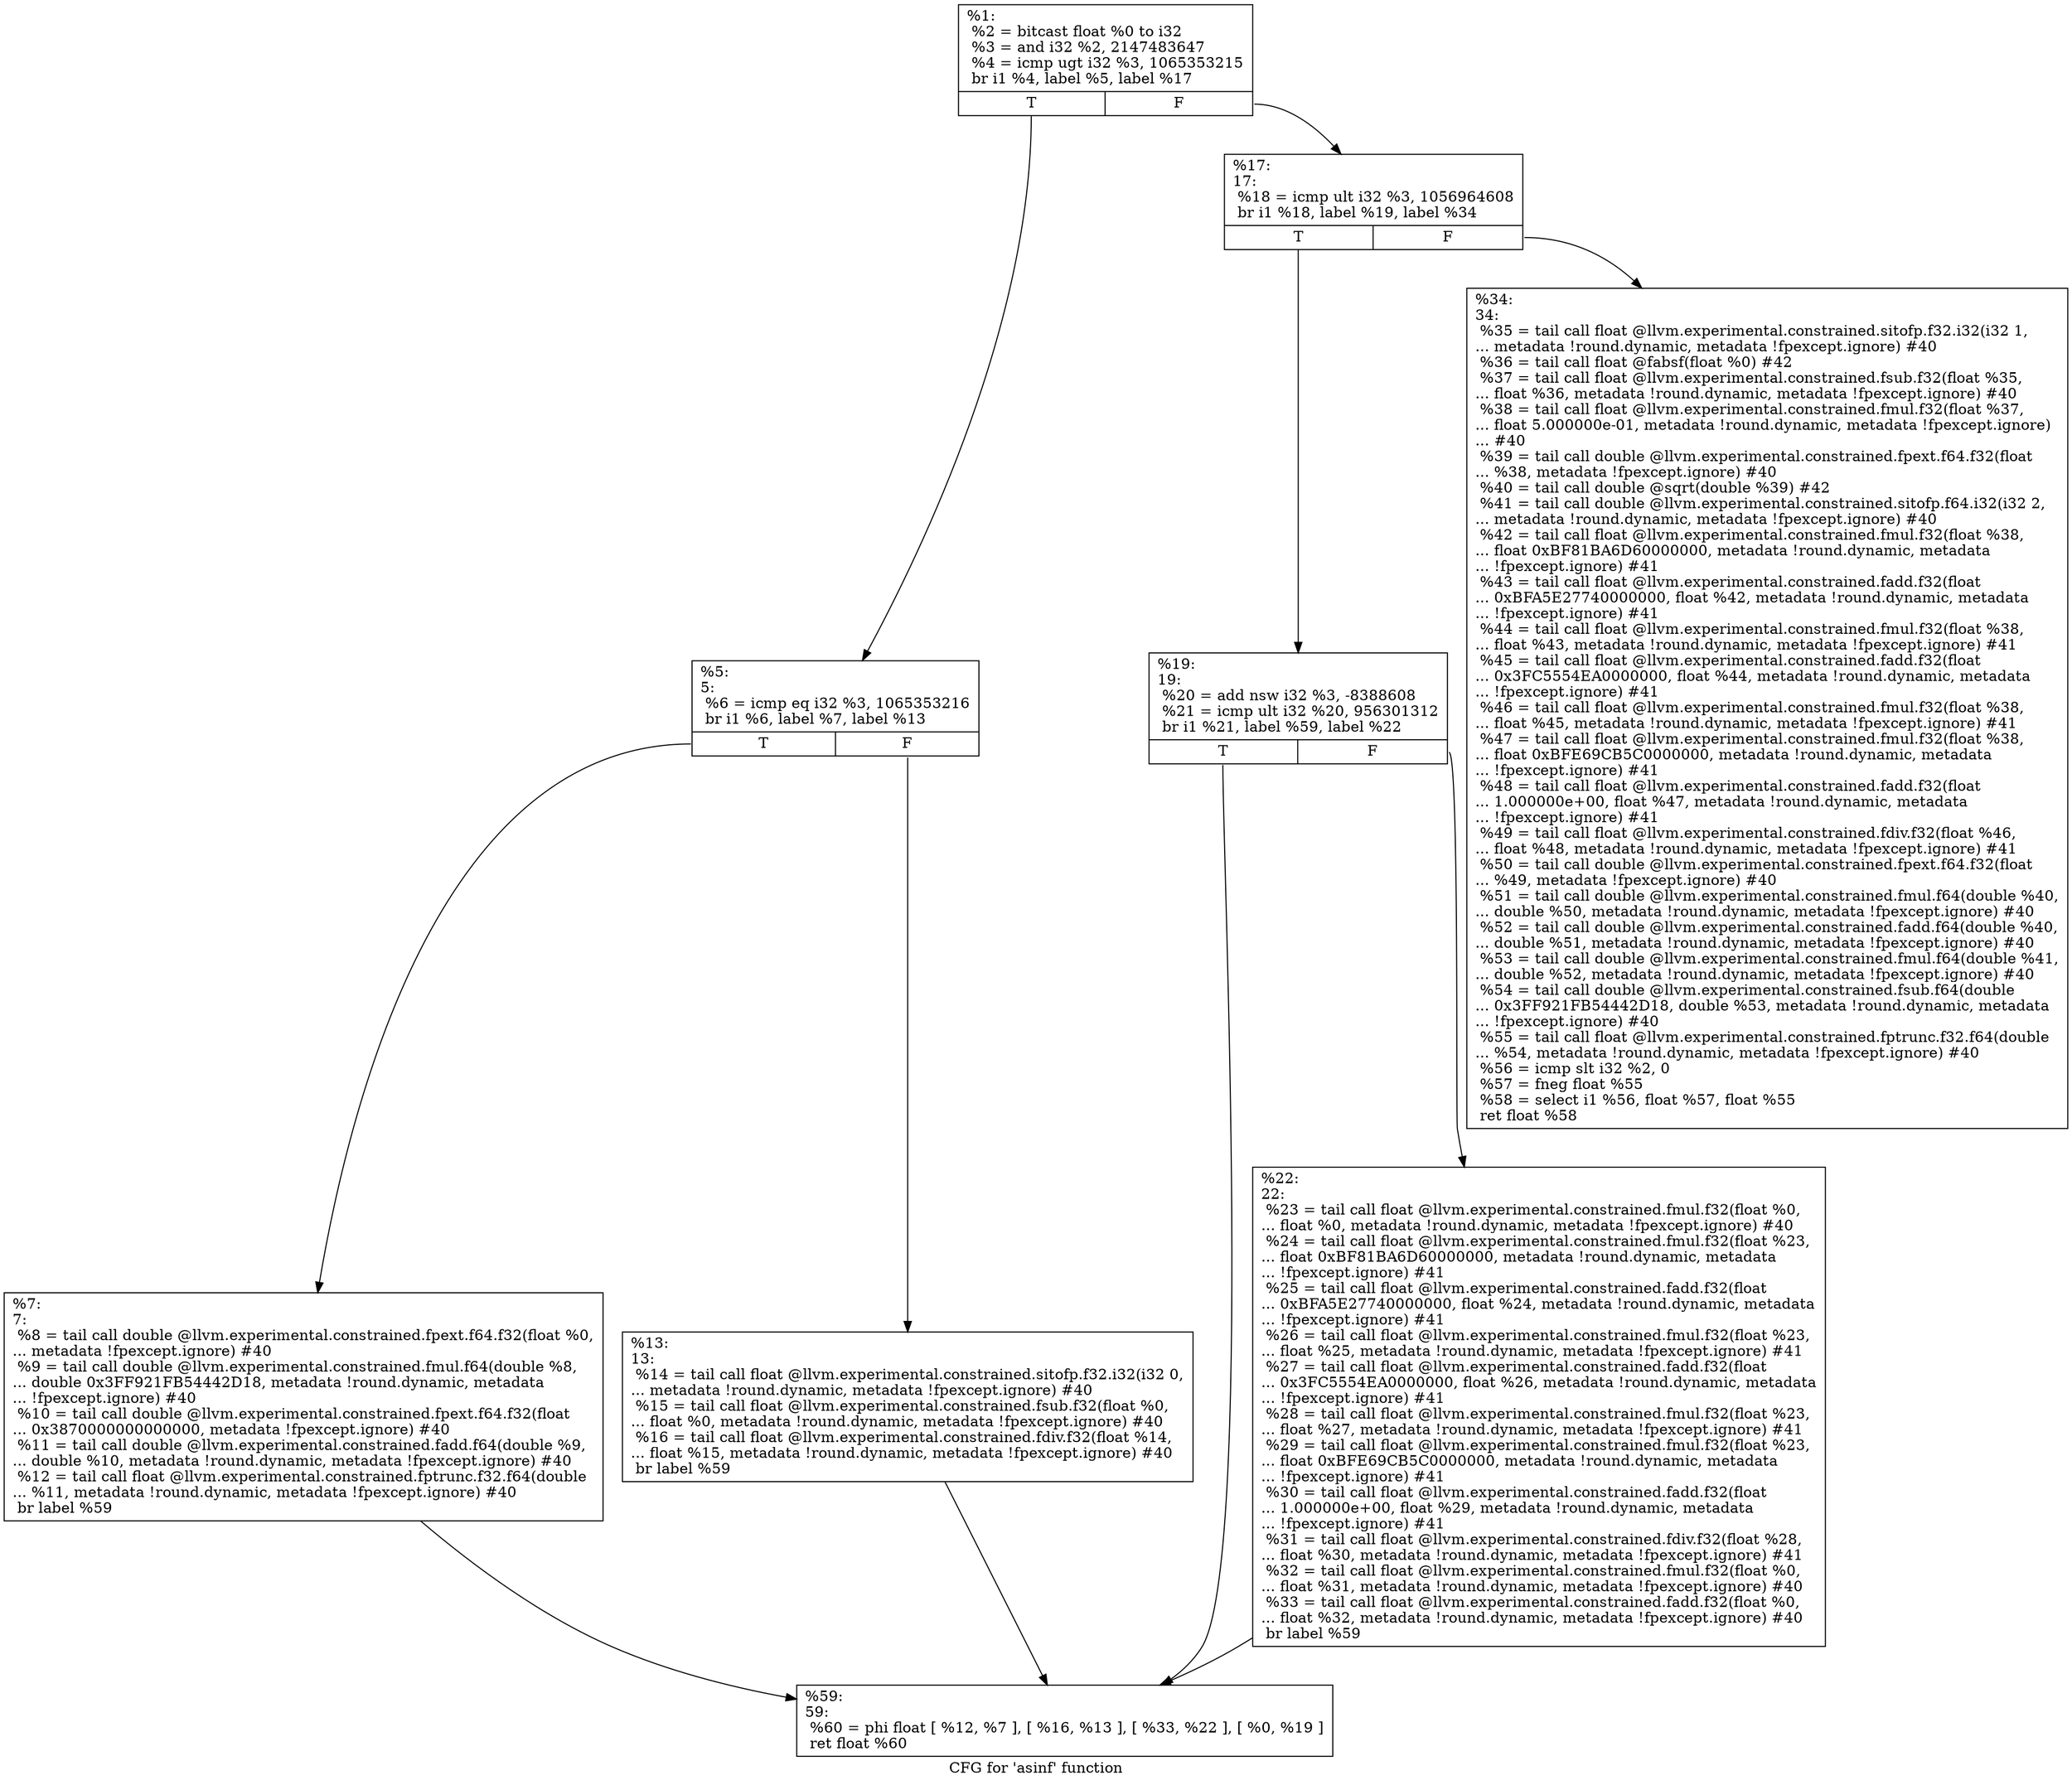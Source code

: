 digraph "CFG for 'asinf' function" {
	label="CFG for 'asinf' function";

	Node0x1d82910 [shape=record,label="{%1:\l  %2 = bitcast float %0 to i32\l  %3 = and i32 %2, 2147483647\l  %4 = icmp ugt i32 %3, 1065353215\l  br i1 %4, label %5, label %17\l|{<s0>T|<s1>F}}"];
	Node0x1d82910:s0 -> Node0x1d82960;
	Node0x1d82910:s1 -> Node0x1d82a50;
	Node0x1d82960 [shape=record,label="{%5:\l5:                                                \l  %6 = icmp eq i32 %3, 1065353216\l  br i1 %6, label %7, label %13\l|{<s0>T|<s1>F}}"];
	Node0x1d82960:s0 -> Node0x1d829b0;
	Node0x1d82960:s1 -> Node0x1d82a00;
	Node0x1d829b0 [shape=record,label="{%7:\l7:                                                \l  %8 = tail call double @llvm.experimental.constrained.fpext.f64.f32(float %0,\l... metadata !fpexcept.ignore) #40\l  %9 = tail call double @llvm.experimental.constrained.fmul.f64(double %8,\l... double 0x3FF921FB54442D18, metadata !round.dynamic, metadata\l... !fpexcept.ignore) #40\l  %10 = tail call double @llvm.experimental.constrained.fpext.f64.f32(float\l... 0x3870000000000000, metadata !fpexcept.ignore) #40\l  %11 = tail call double @llvm.experimental.constrained.fadd.f64(double %9,\l... double %10, metadata !round.dynamic, metadata !fpexcept.ignore) #40\l  %12 = tail call float @llvm.experimental.constrained.fptrunc.f32.f64(double\l... %11, metadata !round.dynamic, metadata !fpexcept.ignore) #40\l  br label %59\l}"];
	Node0x1d829b0 -> Node0x1d82b90;
	Node0x1d82a00 [shape=record,label="{%13:\l13:                                               \l  %14 = tail call float @llvm.experimental.constrained.sitofp.f32.i32(i32 0,\l... metadata !round.dynamic, metadata !fpexcept.ignore) #40\l  %15 = tail call float @llvm.experimental.constrained.fsub.f32(float %0,\l... float %0, metadata !round.dynamic, metadata !fpexcept.ignore) #40\l  %16 = tail call float @llvm.experimental.constrained.fdiv.f32(float %14,\l... float %15, metadata !round.dynamic, metadata !fpexcept.ignore) #40\l  br label %59\l}"];
	Node0x1d82a00 -> Node0x1d82b90;
	Node0x1d82a50 [shape=record,label="{%17:\l17:                                               \l  %18 = icmp ult i32 %3, 1056964608\l  br i1 %18, label %19, label %34\l|{<s0>T|<s1>F}}"];
	Node0x1d82a50:s0 -> Node0x1d82aa0;
	Node0x1d82a50:s1 -> Node0x1d82b40;
	Node0x1d82aa0 [shape=record,label="{%19:\l19:                                               \l  %20 = add nsw i32 %3, -8388608\l  %21 = icmp ult i32 %20, 956301312\l  br i1 %21, label %59, label %22\l|{<s0>T|<s1>F}}"];
	Node0x1d82aa0:s0 -> Node0x1d82b90;
	Node0x1d82aa0:s1 -> Node0x1d82af0;
	Node0x1d82af0 [shape=record,label="{%22:\l22:                                               \l  %23 = tail call float @llvm.experimental.constrained.fmul.f32(float %0,\l... float %0, metadata !round.dynamic, metadata !fpexcept.ignore) #40\l  %24 = tail call float @llvm.experimental.constrained.fmul.f32(float %23,\l... float 0xBF81BA6D60000000, metadata !round.dynamic, metadata\l... !fpexcept.ignore) #41\l  %25 = tail call float @llvm.experimental.constrained.fadd.f32(float\l... 0xBFA5E27740000000, float %24, metadata !round.dynamic, metadata\l... !fpexcept.ignore) #41\l  %26 = tail call float @llvm.experimental.constrained.fmul.f32(float %23,\l... float %25, metadata !round.dynamic, metadata !fpexcept.ignore) #41\l  %27 = tail call float @llvm.experimental.constrained.fadd.f32(float\l... 0x3FC5554EA0000000, float %26, metadata !round.dynamic, metadata\l... !fpexcept.ignore) #41\l  %28 = tail call float @llvm.experimental.constrained.fmul.f32(float %23,\l... float %27, metadata !round.dynamic, metadata !fpexcept.ignore) #41\l  %29 = tail call float @llvm.experimental.constrained.fmul.f32(float %23,\l... float 0xBFE69CB5C0000000, metadata !round.dynamic, metadata\l... !fpexcept.ignore) #41\l  %30 = tail call float @llvm.experimental.constrained.fadd.f32(float\l... 1.000000e+00, float %29, metadata !round.dynamic, metadata\l... !fpexcept.ignore) #41\l  %31 = tail call float @llvm.experimental.constrained.fdiv.f32(float %28,\l... float %30, metadata !round.dynamic, metadata !fpexcept.ignore) #41\l  %32 = tail call float @llvm.experimental.constrained.fmul.f32(float %0,\l... float %31, metadata !round.dynamic, metadata !fpexcept.ignore) #40\l  %33 = tail call float @llvm.experimental.constrained.fadd.f32(float %0,\l... float %32, metadata !round.dynamic, metadata !fpexcept.ignore) #40\l  br label %59\l}"];
	Node0x1d82af0 -> Node0x1d82b90;
	Node0x1d82b40 [shape=record,label="{%34:\l34:                                               \l  %35 = tail call float @llvm.experimental.constrained.sitofp.f32.i32(i32 1,\l... metadata !round.dynamic, metadata !fpexcept.ignore) #40\l  %36 = tail call float @fabsf(float %0) #42\l  %37 = tail call float @llvm.experimental.constrained.fsub.f32(float %35,\l... float %36, metadata !round.dynamic, metadata !fpexcept.ignore) #40\l  %38 = tail call float @llvm.experimental.constrained.fmul.f32(float %37,\l... float 5.000000e-01, metadata !round.dynamic, metadata !fpexcept.ignore)\l... #40\l  %39 = tail call double @llvm.experimental.constrained.fpext.f64.f32(float\l... %38, metadata !fpexcept.ignore) #40\l  %40 = tail call double @sqrt(double %39) #42\l  %41 = tail call double @llvm.experimental.constrained.sitofp.f64.i32(i32 2,\l... metadata !round.dynamic, metadata !fpexcept.ignore) #40\l  %42 = tail call float @llvm.experimental.constrained.fmul.f32(float %38,\l... float 0xBF81BA6D60000000, metadata !round.dynamic, metadata\l... !fpexcept.ignore) #41\l  %43 = tail call float @llvm.experimental.constrained.fadd.f32(float\l... 0xBFA5E27740000000, float %42, metadata !round.dynamic, metadata\l... !fpexcept.ignore) #41\l  %44 = tail call float @llvm.experimental.constrained.fmul.f32(float %38,\l... float %43, metadata !round.dynamic, metadata !fpexcept.ignore) #41\l  %45 = tail call float @llvm.experimental.constrained.fadd.f32(float\l... 0x3FC5554EA0000000, float %44, metadata !round.dynamic, metadata\l... !fpexcept.ignore) #41\l  %46 = tail call float @llvm.experimental.constrained.fmul.f32(float %38,\l... float %45, metadata !round.dynamic, metadata !fpexcept.ignore) #41\l  %47 = tail call float @llvm.experimental.constrained.fmul.f32(float %38,\l... float 0xBFE69CB5C0000000, metadata !round.dynamic, metadata\l... !fpexcept.ignore) #41\l  %48 = tail call float @llvm.experimental.constrained.fadd.f32(float\l... 1.000000e+00, float %47, metadata !round.dynamic, metadata\l... !fpexcept.ignore) #41\l  %49 = tail call float @llvm.experimental.constrained.fdiv.f32(float %46,\l... float %48, metadata !round.dynamic, metadata !fpexcept.ignore) #41\l  %50 = tail call double @llvm.experimental.constrained.fpext.f64.f32(float\l... %49, metadata !fpexcept.ignore) #40\l  %51 = tail call double @llvm.experimental.constrained.fmul.f64(double %40,\l... double %50, metadata !round.dynamic, metadata !fpexcept.ignore) #40\l  %52 = tail call double @llvm.experimental.constrained.fadd.f64(double %40,\l... double %51, metadata !round.dynamic, metadata !fpexcept.ignore) #40\l  %53 = tail call double @llvm.experimental.constrained.fmul.f64(double %41,\l... double %52, metadata !round.dynamic, metadata !fpexcept.ignore) #40\l  %54 = tail call double @llvm.experimental.constrained.fsub.f64(double\l... 0x3FF921FB54442D18, double %53, metadata !round.dynamic, metadata\l... !fpexcept.ignore) #40\l  %55 = tail call float @llvm.experimental.constrained.fptrunc.f32.f64(double\l... %54, metadata !round.dynamic, metadata !fpexcept.ignore) #40\l  %56 = icmp slt i32 %2, 0\l  %57 = fneg float %55\l  %58 = select i1 %56, float %57, float %55\l  ret float %58\l}"];
	Node0x1d82b90 [shape=record,label="{%59:\l59:                                               \l  %60 = phi float [ %12, %7 ], [ %16, %13 ], [ %33, %22 ], [ %0, %19 ]\l  ret float %60\l}"];
}

